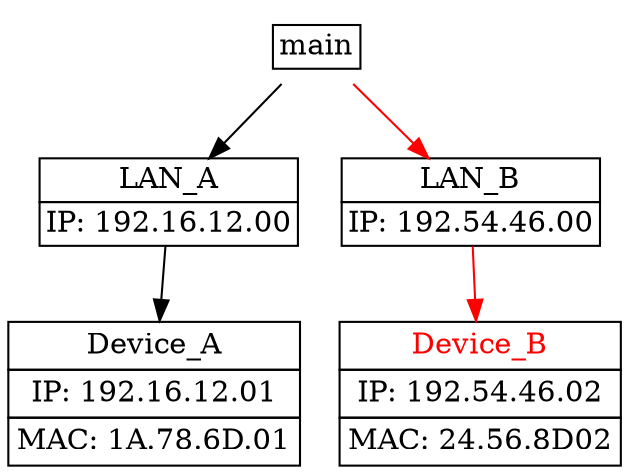 digraph Network {
		main[shape=none, margin=0, label=<
<TABLE BORDER="0" CELLBORDER="1" CELLSPACING="0" CELLPADDING="2">
	<TR><TD COLSPAN="3">main</TD></TR>
</TABLE>>];
		LAN_A[shape=none, margin=0, label=<
<TABLE BORDER="0" CELLBORDER="1" CELLSPACING="0" CELLPADDING="2">
	<TR><TD COLSPAN="3">LAN_A</TD></TR>
	<TR><TD COLSPAN="3">IP: 192.16.12.00</TD></TR>
</TABLE>>];
		Device_A[shape=none, margin=0, label=<
<TABLE BORDER="0" CELLBORDER="1" CELLSPACING="0" CELLPADDING="3">
	<TR><TD COLSPAN="3">Device_A</TD></TR>
	<TR><TD COLSPAN="3">IP: 192.16.12.01</TD></TR>
	<TR><TD COLSPAN="3">MAC: 1A.78.6D.01</TD></TR>
</TABLE>>];
edge [color=black];
LAN_A -> Device_A
main ->LAN_A
		LAN_B[shape=none, margin=0, label=<
<TABLE BORDER="0" CELLBORDER="1" CELLSPACING="0" CELLPADDING="2">
	<TR><TD COLSPAN="3">LAN_B</TD></TR>
	<TR><TD COLSPAN="3">IP: 192.54.46.00</TD></TR>
</TABLE>>];
		Device_B[shape=none, margin=0, label=<
<TABLE BORDER="0" CELLBORDER="1" CELLSPACING="0" CELLPADDING="3">
	<TR><TD COLSPAN="3"><FONT COLOR="red">Device_B</FONT></TD></TR>
	<TR><TD COLSPAN="3">IP: 192.54.46.02</TD></TR>
	<TR><TD COLSPAN="3">MAC: 24.56.8D02</TD></TR>
</TABLE>>];
edge [color=red];
LAN_B -> Device_B
main ->LAN_B
}